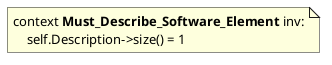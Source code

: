 @startuml

note as Description_Mandatory
context **Must_Describe_Software_Element** inv:
    self.Description->size() = 1
end note

@enduml
